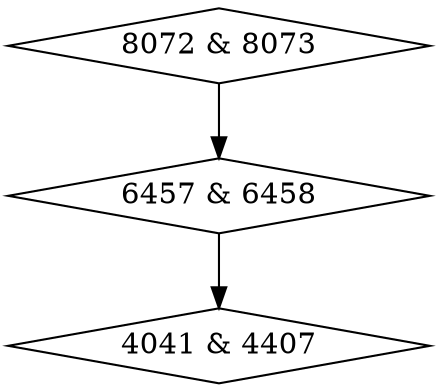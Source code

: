 digraph {
0 [label = "4041 & 4407", shape = diamond];
1 [label = "6457 & 6458", shape = diamond];
2 [label = "8072 & 8073", shape = diamond];
1->0;
2->1;
}
